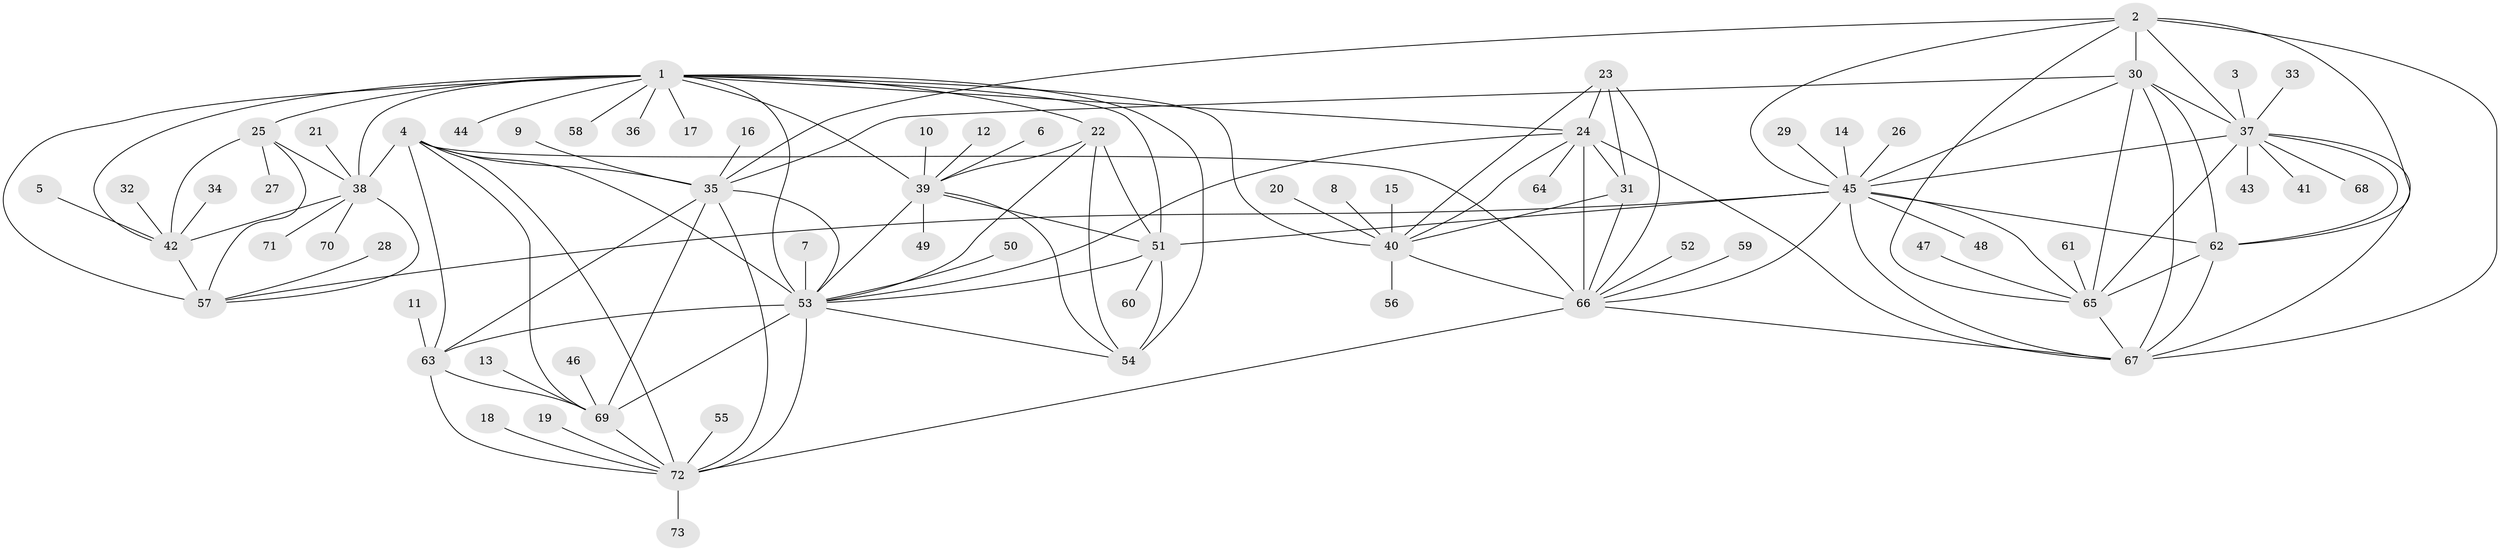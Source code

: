 // original degree distribution, {9: 0.07692307692307693, 7: 0.04195804195804196, 12: 0.027972027972027972, 8: 0.055944055944055944, 10: 0.02097902097902098, 13: 0.006993006993006993, 11: 0.006993006993006993, 15: 0.006993006993006993, 1: 0.5804195804195804, 2: 0.15384615384615385, 3: 0.02097902097902098}
// Generated by graph-tools (version 1.1) at 2025/26/03/09/25 03:26:34]
// undirected, 73 vertices, 130 edges
graph export_dot {
graph [start="1"]
  node [color=gray90,style=filled];
  1;
  2;
  3;
  4;
  5;
  6;
  7;
  8;
  9;
  10;
  11;
  12;
  13;
  14;
  15;
  16;
  17;
  18;
  19;
  20;
  21;
  22;
  23;
  24;
  25;
  26;
  27;
  28;
  29;
  30;
  31;
  32;
  33;
  34;
  35;
  36;
  37;
  38;
  39;
  40;
  41;
  42;
  43;
  44;
  45;
  46;
  47;
  48;
  49;
  50;
  51;
  52;
  53;
  54;
  55;
  56;
  57;
  58;
  59;
  60;
  61;
  62;
  63;
  64;
  65;
  66;
  67;
  68;
  69;
  70;
  71;
  72;
  73;
  1 -- 17 [weight=1.0];
  1 -- 22 [weight=2.0];
  1 -- 24 [weight=1.0];
  1 -- 25 [weight=2.0];
  1 -- 36 [weight=1.0];
  1 -- 38 [weight=2.0];
  1 -- 39 [weight=2.0];
  1 -- 40 [weight=1.0];
  1 -- 42 [weight=2.0];
  1 -- 44 [weight=1.0];
  1 -- 51 [weight=2.0];
  1 -- 53 [weight=2.0];
  1 -- 54 [weight=2.0];
  1 -- 57 [weight=4.0];
  1 -- 58 [weight=1.0];
  2 -- 30 [weight=1.0];
  2 -- 35 [weight=1.0];
  2 -- 37 [weight=1.0];
  2 -- 45 [weight=1.0];
  2 -- 62 [weight=1.0];
  2 -- 65 [weight=1.0];
  2 -- 67 [weight=1.0];
  3 -- 37 [weight=1.0];
  4 -- 35 [weight=2.0];
  4 -- 38 [weight=1.0];
  4 -- 53 [weight=2.0];
  4 -- 63 [weight=2.0];
  4 -- 66 [weight=1.0];
  4 -- 69 [weight=2.0];
  4 -- 72 [weight=2.0];
  5 -- 42 [weight=1.0];
  6 -- 39 [weight=1.0];
  7 -- 53 [weight=1.0];
  8 -- 40 [weight=1.0];
  9 -- 35 [weight=1.0];
  10 -- 39 [weight=1.0];
  11 -- 63 [weight=1.0];
  12 -- 39 [weight=1.0];
  13 -- 69 [weight=1.0];
  14 -- 45 [weight=1.0];
  15 -- 40 [weight=1.0];
  16 -- 35 [weight=1.0];
  18 -- 72 [weight=1.0];
  19 -- 72 [weight=1.0];
  20 -- 40 [weight=1.0];
  21 -- 38 [weight=1.0];
  22 -- 39 [weight=1.0];
  22 -- 51 [weight=1.0];
  22 -- 53 [weight=1.0];
  22 -- 54 [weight=1.0];
  23 -- 24 [weight=2.0];
  23 -- 31 [weight=1.0];
  23 -- 40 [weight=1.0];
  23 -- 66 [weight=2.0];
  24 -- 31 [weight=2.0];
  24 -- 40 [weight=2.0];
  24 -- 53 [weight=1.0];
  24 -- 64 [weight=1.0];
  24 -- 66 [weight=4.0];
  24 -- 67 [weight=1.0];
  25 -- 27 [weight=1.0];
  25 -- 38 [weight=1.0];
  25 -- 42 [weight=1.0];
  25 -- 57 [weight=2.0];
  26 -- 45 [weight=1.0];
  28 -- 57 [weight=1.0];
  29 -- 45 [weight=1.0];
  30 -- 35 [weight=1.0];
  30 -- 37 [weight=1.0];
  30 -- 45 [weight=1.0];
  30 -- 62 [weight=1.0];
  30 -- 65 [weight=1.0];
  30 -- 67 [weight=1.0];
  31 -- 40 [weight=1.0];
  31 -- 66 [weight=2.0];
  32 -- 42 [weight=1.0];
  33 -- 37 [weight=1.0];
  34 -- 42 [weight=1.0];
  35 -- 53 [weight=1.0];
  35 -- 63 [weight=1.0];
  35 -- 69 [weight=1.0];
  35 -- 72 [weight=1.0];
  37 -- 41 [weight=1.0];
  37 -- 43 [weight=1.0];
  37 -- 45 [weight=1.0];
  37 -- 62 [weight=1.0];
  37 -- 65 [weight=1.0];
  37 -- 67 [weight=1.0];
  37 -- 68 [weight=1.0];
  38 -- 42 [weight=1.0];
  38 -- 57 [weight=2.0];
  38 -- 70 [weight=1.0];
  38 -- 71 [weight=1.0];
  39 -- 49 [weight=1.0];
  39 -- 51 [weight=1.0];
  39 -- 53 [weight=1.0];
  39 -- 54 [weight=1.0];
  40 -- 56 [weight=1.0];
  40 -- 66 [weight=2.0];
  42 -- 57 [weight=2.0];
  45 -- 48 [weight=1.0];
  45 -- 51 [weight=1.0];
  45 -- 57 [weight=1.0];
  45 -- 62 [weight=1.0];
  45 -- 65 [weight=1.0];
  45 -- 66 [weight=1.0];
  45 -- 67 [weight=1.0];
  46 -- 69 [weight=1.0];
  47 -- 65 [weight=1.0];
  50 -- 53 [weight=1.0];
  51 -- 53 [weight=1.0];
  51 -- 54 [weight=1.0];
  51 -- 60 [weight=1.0];
  52 -- 66 [weight=1.0];
  53 -- 54 [weight=1.0];
  53 -- 63 [weight=1.0];
  53 -- 69 [weight=1.0];
  53 -- 72 [weight=1.0];
  55 -- 72 [weight=1.0];
  59 -- 66 [weight=1.0];
  61 -- 65 [weight=1.0];
  62 -- 65 [weight=1.0];
  62 -- 67 [weight=1.0];
  63 -- 69 [weight=1.0];
  63 -- 72 [weight=1.0];
  65 -- 67 [weight=1.0];
  66 -- 67 [weight=1.0];
  66 -- 72 [weight=2.0];
  69 -- 72 [weight=1.0];
  72 -- 73 [weight=1.0];
}
